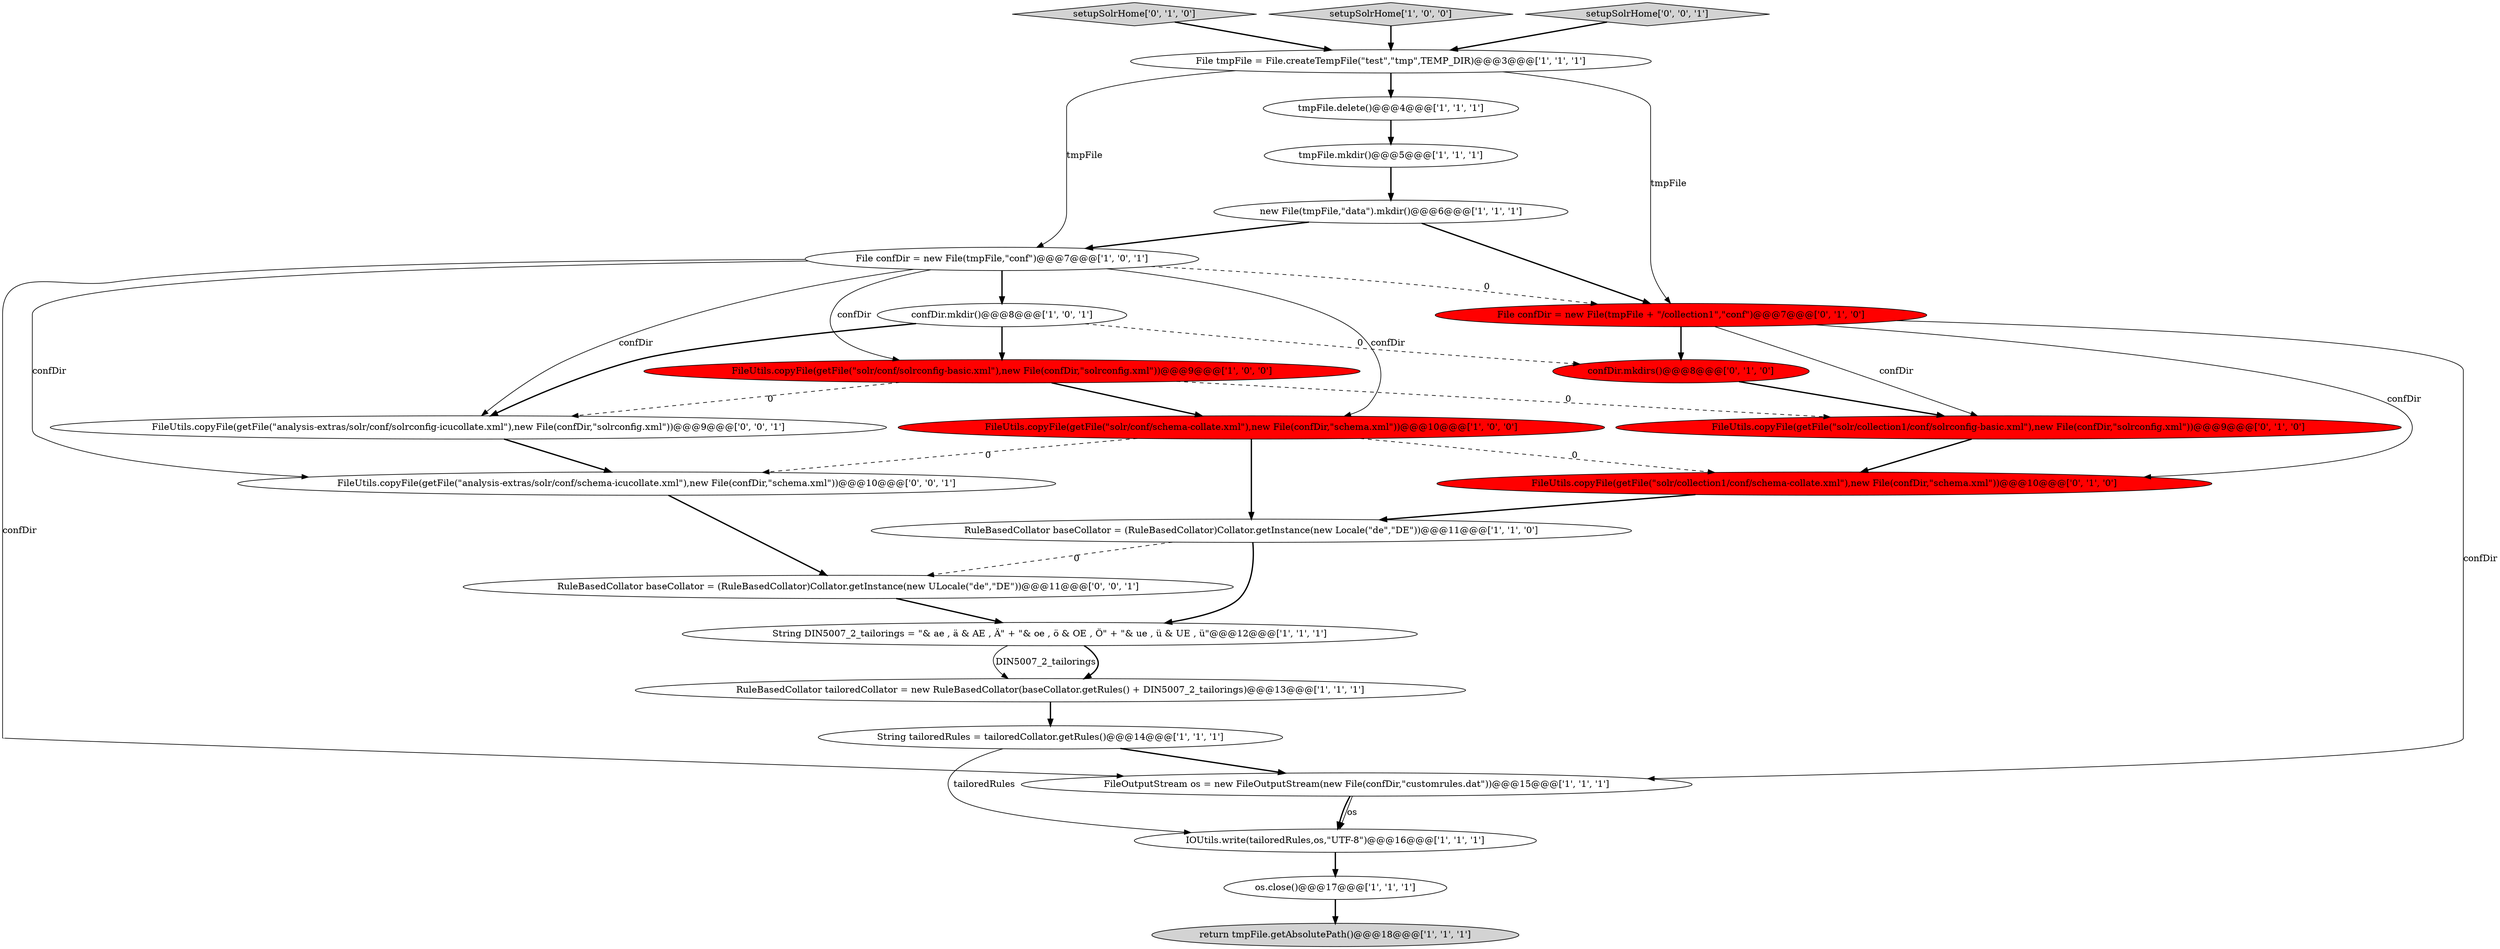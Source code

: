digraph {
2 [style = filled, label = "tmpFile.mkdir()@@@5@@@['1', '1', '1']", fillcolor = white, shape = ellipse image = "AAA0AAABBB1BBB"];
19 [style = filled, label = "confDir.mkdirs()@@@8@@@['0', '1', '0']", fillcolor = red, shape = ellipse image = "AAA1AAABBB2BBB"];
6 [style = filled, label = "File confDir = new File(tmpFile,\"conf\")@@@7@@@['1', '0', '1']", fillcolor = white, shape = ellipse image = "AAA0AAABBB1BBB"];
7 [style = filled, label = "RuleBasedCollator baseCollator = (RuleBasedCollator)Collator.getInstance(new Locale(\"de\",\"DE\"))@@@11@@@['1', '1', '0']", fillcolor = white, shape = ellipse image = "AAA0AAABBB1BBB"];
13 [style = filled, label = "String DIN5007_2_tailorings = \"& ae , ä & AE , Ä\" + \"& oe , ö & OE , Ö\" + \"& ue , ü & UE , ü\"@@@12@@@['1', '1', '1']", fillcolor = white, shape = ellipse image = "AAA0AAABBB1BBB"];
8 [style = filled, label = "RuleBasedCollator tailoredCollator = new RuleBasedCollator(baseCollator.getRules() + DIN5007_2_tailorings)@@@13@@@['1', '1', '1']", fillcolor = white, shape = ellipse image = "AAA0AAABBB1BBB"];
9 [style = filled, label = "os.close()@@@17@@@['1', '1', '1']", fillcolor = white, shape = ellipse image = "AAA0AAABBB1BBB"];
15 [style = filled, label = "IOUtils.write(tailoredRules,os,\"UTF-8\")@@@16@@@['1', '1', '1']", fillcolor = white, shape = ellipse image = "AAA0AAABBB1BBB"];
11 [style = filled, label = "File tmpFile = File.createTempFile(\"test\",\"tmp\",TEMP_DIR)@@@3@@@['1', '1', '1']", fillcolor = white, shape = ellipse image = "AAA0AAABBB1BBB"];
20 [style = filled, label = "FileUtils.copyFile(getFile(\"solr/collection1/conf/solrconfig-basic.xml\"),new File(confDir,\"solrconfig.xml\"))@@@9@@@['0', '1', '0']", fillcolor = red, shape = ellipse image = "AAA1AAABBB2BBB"];
5 [style = filled, label = "FileUtils.copyFile(getFile(\"solr/conf/schema-collate.xml\"),new File(confDir,\"schema.xml\"))@@@10@@@['1', '0', '0']", fillcolor = red, shape = ellipse image = "AAA1AAABBB1BBB"];
18 [style = filled, label = "File confDir = new File(tmpFile + \"/collection1\",\"conf\")@@@7@@@['0', '1', '0']", fillcolor = red, shape = ellipse image = "AAA1AAABBB2BBB"];
24 [style = filled, label = "FileUtils.copyFile(getFile(\"analysis-extras/solr/conf/solrconfig-icucollate.xml\"),new File(confDir,\"solrconfig.xml\"))@@@9@@@['0', '0', '1']", fillcolor = white, shape = ellipse image = "AAA0AAABBB3BBB"];
14 [style = filled, label = "tmpFile.delete()@@@4@@@['1', '1', '1']", fillcolor = white, shape = ellipse image = "AAA0AAABBB1BBB"];
23 [style = filled, label = "RuleBasedCollator baseCollator = (RuleBasedCollator)Collator.getInstance(new ULocale(\"de\",\"DE\"))@@@11@@@['0', '0', '1']", fillcolor = white, shape = ellipse image = "AAA0AAABBB3BBB"];
25 [style = filled, label = "FileUtils.copyFile(getFile(\"analysis-extras/solr/conf/schema-icucollate.xml\"),new File(confDir,\"schema.xml\"))@@@10@@@['0', '0', '1']", fillcolor = white, shape = ellipse image = "AAA0AAABBB3BBB"];
1 [style = filled, label = "String tailoredRules = tailoredCollator.getRules()@@@14@@@['1', '1', '1']", fillcolor = white, shape = ellipse image = "AAA0AAABBB1BBB"];
10 [style = filled, label = "new File(tmpFile,\"data\").mkdir()@@@6@@@['1', '1', '1']", fillcolor = white, shape = ellipse image = "AAA0AAABBB1BBB"];
21 [style = filled, label = "setupSolrHome['0', '1', '0']", fillcolor = lightgray, shape = diamond image = "AAA0AAABBB2BBB"];
17 [style = filled, label = "FileUtils.copyFile(getFile(\"solr/collection1/conf/schema-collate.xml\"),new File(confDir,\"schema.xml\"))@@@10@@@['0', '1', '0']", fillcolor = red, shape = ellipse image = "AAA1AAABBB2BBB"];
4 [style = filled, label = "FileUtils.copyFile(getFile(\"solr/conf/solrconfig-basic.xml\"),new File(confDir,\"solrconfig.xml\"))@@@9@@@['1', '0', '0']", fillcolor = red, shape = ellipse image = "AAA1AAABBB1BBB"];
12 [style = filled, label = "confDir.mkdir()@@@8@@@['1', '0', '1']", fillcolor = white, shape = ellipse image = "AAA0AAABBB1BBB"];
3 [style = filled, label = "setupSolrHome['1', '0', '0']", fillcolor = lightgray, shape = diamond image = "AAA0AAABBB1BBB"];
0 [style = filled, label = "FileOutputStream os = new FileOutputStream(new File(confDir,\"customrules.dat\"))@@@15@@@['1', '1', '1']", fillcolor = white, shape = ellipse image = "AAA0AAABBB1BBB"];
22 [style = filled, label = "setupSolrHome['0', '0', '1']", fillcolor = lightgray, shape = diamond image = "AAA0AAABBB3BBB"];
16 [style = filled, label = "return tmpFile.getAbsolutePath()@@@18@@@['1', '1', '1']", fillcolor = lightgray, shape = ellipse image = "AAA0AAABBB1BBB"];
7->13 [style = bold, label=""];
10->18 [style = bold, label=""];
20->17 [style = bold, label=""];
7->23 [style = dashed, label="0"];
13->8 [style = solid, label="DIN5007_2_tailorings"];
11->14 [style = bold, label=""];
25->23 [style = bold, label=""];
19->20 [style = bold, label=""];
18->20 [style = solid, label="confDir"];
3->11 [style = bold, label=""];
18->19 [style = bold, label=""];
0->15 [style = solid, label="os"];
18->17 [style = solid, label="confDir"];
5->25 [style = dashed, label="0"];
11->18 [style = solid, label="tmpFile"];
1->0 [style = bold, label=""];
12->24 [style = bold, label=""];
2->10 [style = bold, label=""];
1->15 [style = solid, label="tailoredRules"];
10->6 [style = bold, label=""];
9->16 [style = bold, label=""];
0->15 [style = bold, label=""];
6->18 [style = dashed, label="0"];
17->7 [style = bold, label=""];
8->1 [style = bold, label=""];
6->4 [style = solid, label="confDir"];
6->25 [style = solid, label="confDir"];
5->17 [style = dashed, label="0"];
12->19 [style = dashed, label="0"];
12->4 [style = bold, label=""];
21->11 [style = bold, label=""];
23->13 [style = bold, label=""];
15->9 [style = bold, label=""];
4->20 [style = dashed, label="0"];
24->25 [style = bold, label=""];
6->0 [style = solid, label="confDir"];
11->6 [style = solid, label="tmpFile"];
18->0 [style = solid, label="confDir"];
5->7 [style = bold, label=""];
6->24 [style = solid, label="confDir"];
14->2 [style = bold, label=""];
4->24 [style = dashed, label="0"];
13->8 [style = bold, label=""];
4->5 [style = bold, label=""];
22->11 [style = bold, label=""];
6->5 [style = solid, label="confDir"];
6->12 [style = bold, label=""];
}
